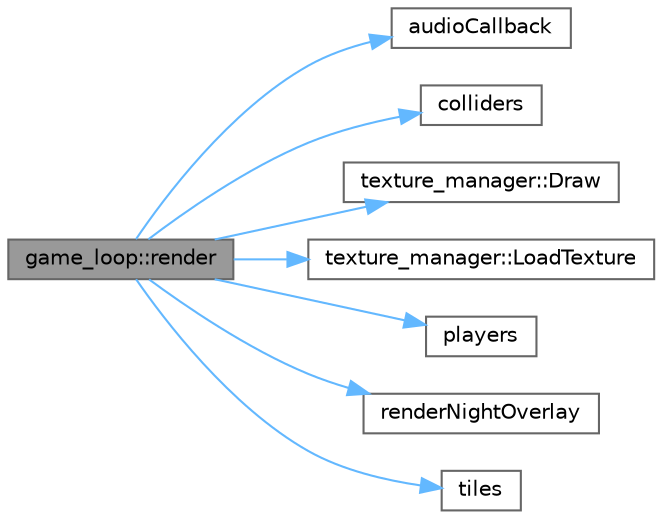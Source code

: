 digraph "game_loop::render"
{
 // LATEX_PDF_SIZE
  bgcolor="transparent";
  edge [fontname=Helvetica,fontsize=10,labelfontname=Helvetica,labelfontsize=10];
  node [fontname=Helvetica,fontsize=10,shape=box,height=0.2,width=0.4];
  rankdir="LR";
  Node1 [id="Node000001",label="game_loop::render",height=0.2,width=0.4,color="gray40", fillcolor="grey60", style="filled", fontcolor="black",tooltip=" "];
  Node1 -> Node2 [id="edge8_Node000001_Node000002",color="steelblue1",style="solid",tooltip=" "];
  Node2 [id="Node000002",label="audioCallback",height=0.2,width=0.4,color="grey40", fillcolor="white", style="filled",URL="$game__loop_8cpp.html#a38cb37369ef016074c5222bb8216d0db",tooltip=" "];
  Node1 -> Node3 [id="edge9_Node000001_Node000003",color="steelblue1",style="solid",tooltip=" "];
  Node3 [id="Node000003",label="colliders",height=0.2,width=0.4,color="grey40", fillcolor="white", style="filled",URL="$game__loop_8cpp.html#a9cad3c63b52c9eed82691da425c45086",tooltip=" "];
  Node1 -> Node4 [id="edge10_Node000001_Node000004",color="steelblue1",style="solid",tooltip=" "];
  Node4 [id="Node000004",label="texture_manager::Draw",height=0.2,width=0.4,color="grey40", fillcolor="white", style="filled",URL="$classtexture__manager.html#a09266ab923a45e053441b15d2c6678f3",tooltip=" "];
  Node1 -> Node5 [id="edge11_Node000001_Node000005",color="steelblue1",style="solid",tooltip=" "];
  Node5 [id="Node000005",label="texture_manager::LoadTexture",height=0.2,width=0.4,color="grey40", fillcolor="white", style="filled",URL="$classtexture__manager.html#afbbf703c4b43b7f0599696c2e58466c6",tooltip=" "];
  Node1 -> Node6 [id="edge12_Node000001_Node000006",color="steelblue1",style="solid",tooltip=" "];
  Node6 [id="Node000006",label="players",height=0.2,width=0.4,color="grey40", fillcolor="white", style="filled",URL="$game__loop_8cpp.html#a4e8cfccf5f46dd3671244ae8972a908b",tooltip=" "];
  Node1 -> Node7 [id="edge13_Node000001_Node000007",color="steelblue1",style="solid",tooltip=" "];
  Node7 [id="Node000007",label="renderNightOverlay",height=0.2,width=0.4,color="grey40", fillcolor="white", style="filled",URL="$game__loop_8cpp.html#af6e0ece6a0c08050607a153f50bb0d81",tooltip=" "];
  Node1 -> Node8 [id="edge14_Node000001_Node000008",color="steelblue1",style="solid",tooltip=" "];
  Node8 [id="Node000008",label="tiles",height=0.2,width=0.4,color="grey40", fillcolor="white", style="filled",URL="$game__loop_8cpp.html#a5ab460f27fc227b610329118b46486e6",tooltip=" "];
}
